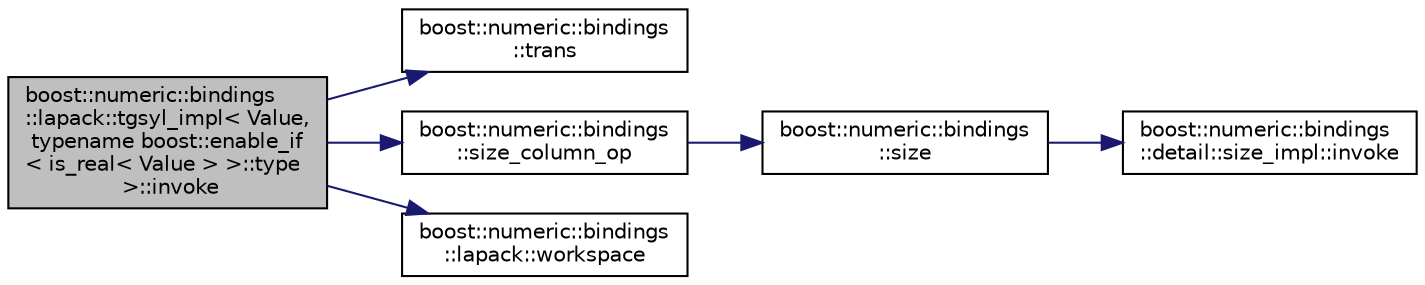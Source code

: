 digraph "boost::numeric::bindings::lapack::tgsyl_impl&lt; Value, typename boost::enable_if&lt; is_real&lt; Value &gt; &gt;::type &gt;::invoke"
{
  edge [fontname="Helvetica",fontsize="10",labelfontname="Helvetica",labelfontsize="10"];
  node [fontname="Helvetica",fontsize="10",shape=record];
  rankdir="LR";
  Node9 [label="boost::numeric::bindings\l::lapack::tgsyl_impl\< Value,\l typename boost::enable_if\l\< is_real\< Value \> \>::type\l \>::invoke",height=0.2,width=0.4,color="black", fillcolor="grey75", style="filled", fontcolor="black"];
  Node9 -> Node10 [color="midnightblue",fontsize="10",style="solid",fontname="Helvetica"];
  Node10 [label="boost::numeric::bindings\l::trans",height=0.2,width=0.4,color="black", fillcolor="white", style="filled",URL="$d9/d60/namespaceboost_1_1numeric_1_1bindings.html#a00115be16413d79a9e3487d85e119fe1"];
  Node9 -> Node11 [color="midnightblue",fontsize="10",style="solid",fontname="Helvetica"];
  Node11 [label="boost::numeric::bindings\l::size_column_op",height=0.2,width=0.4,color="black", fillcolor="white", style="filled",URL="$d9/d60/namespaceboost_1_1numeric_1_1bindings.html#ad42d099952c84b72b1834fbbf2d7b3a9"];
  Node11 -> Node12 [color="midnightblue",fontsize="10",style="solid",fontname="Helvetica"];
  Node12 [label="boost::numeric::bindings\l::size",height=0.2,width=0.4,color="black", fillcolor="white", style="filled",URL="$d9/d60/namespaceboost_1_1numeric_1_1bindings.html#af49041538b7a6687b904e0436e5b2aba"];
  Node12 -> Node13 [color="midnightblue",fontsize="10",style="solid",fontname="Helvetica"];
  Node13 [label="boost::numeric::bindings\l::detail::size_impl::invoke",height=0.2,width=0.4,color="black", fillcolor="white", style="filled",URL="$dc/dc8/structboost_1_1numeric_1_1bindings_1_1detail_1_1size__impl.html#a8159c85d9d628577772aa90f2ff8adf4"];
  Node9 -> Node14 [color="midnightblue",fontsize="10",style="solid",fontname="Helvetica"];
  Node14 [label="boost::numeric::bindings\l::lapack::workspace",height=0.2,width=0.4,color="black", fillcolor="white", style="filled",URL="$dd/d80/namespaceboost_1_1numeric_1_1bindings_1_1lapack.html#ac9ce5d4f22a2ce808e88cd32bbfbe048"];
}
